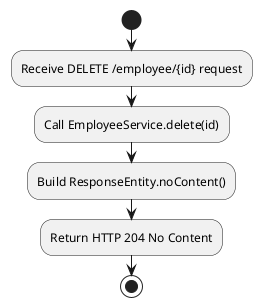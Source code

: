 @startuml
start
:Receive DELETE /employee/{id} request;
:Call EmployeeService.delete(id);
:Build ResponseEntity.noContent();
:Return HTTP 204 No Content;
stop
@enduml
